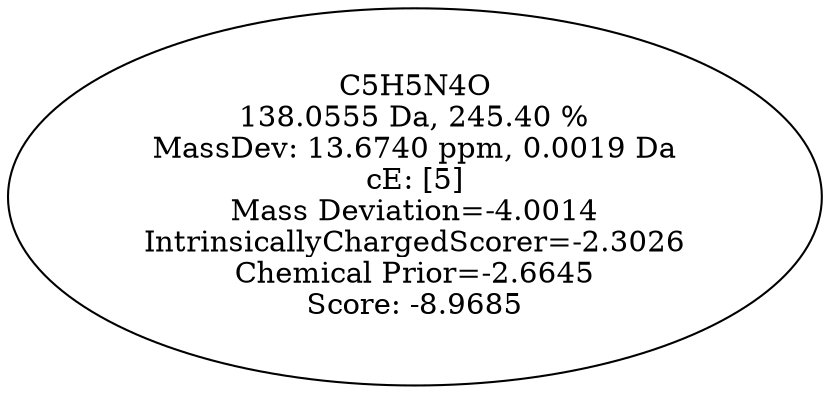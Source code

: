 strict digraph {
v1 [label="C5H5N4O\n138.0555 Da, 245.40 %\nMassDev: 13.6740 ppm, 0.0019 Da\ncE: [5]\nMass Deviation=-4.0014\nIntrinsicallyChargedScorer=-2.3026\nChemical Prior=-2.6645\nScore: -8.9685"];
}